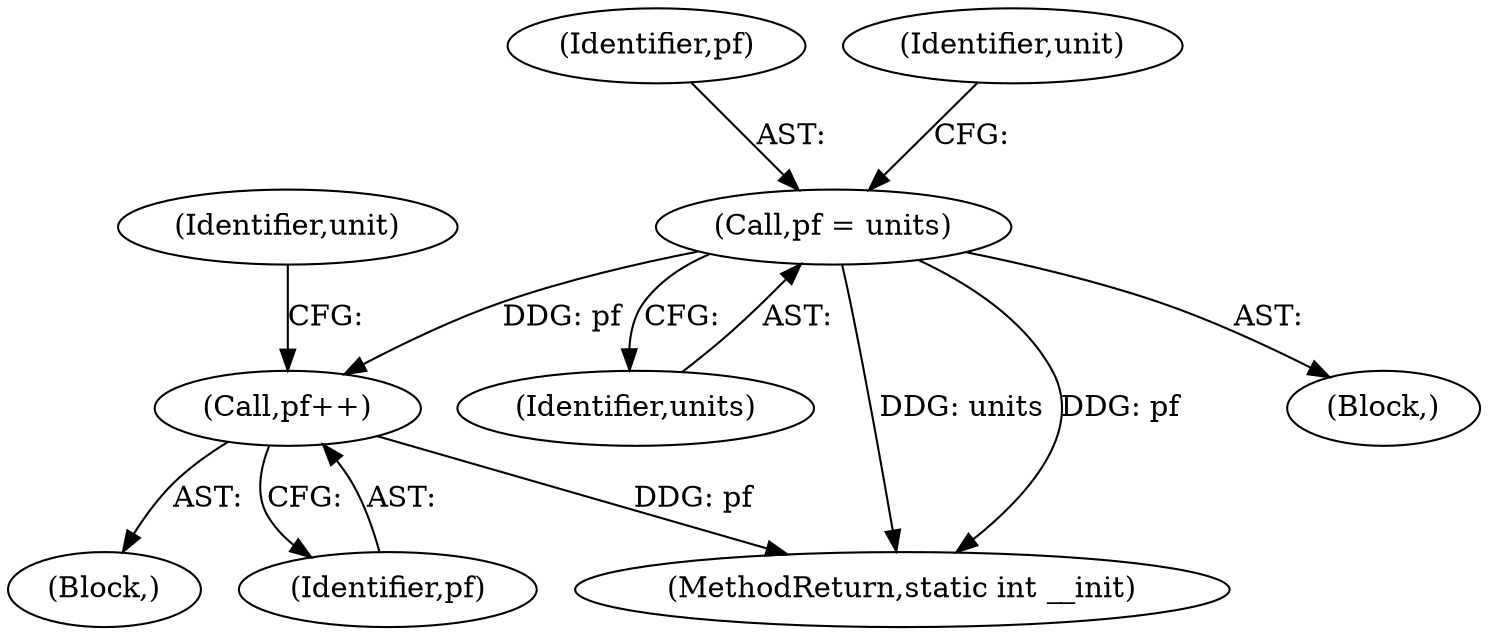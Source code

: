 digraph "1_linux_58ccd2d31e502c37e108b285bf3d343eb00c235b_1@del" {
"1000127" [label="(Call,pf = units)"];
"1000137" [label="(Call,pf++)"];
"1000129" [label="(Identifier,units)"];
"1000186" [label="(MethodReturn,static int __init)"];
"1000128" [label="(Identifier,pf)"];
"1000136" [label="(Block,)"];
"1000131" [label="(Identifier,unit)"];
"1000127" [label="(Call,pf = units)"];
"1000138" [label="(Identifier,pf)"];
"1000140" [label="(Identifier,unit)"];
"1000126" [label="(Block,)"];
"1000137" [label="(Call,pf++)"];
"1000127" -> "1000126"  [label="AST: "];
"1000127" -> "1000129"  [label="CFG: "];
"1000128" -> "1000127"  [label="AST: "];
"1000129" -> "1000127"  [label="AST: "];
"1000131" -> "1000127"  [label="CFG: "];
"1000127" -> "1000186"  [label="DDG: units"];
"1000127" -> "1000186"  [label="DDG: pf"];
"1000127" -> "1000137"  [label="DDG: pf"];
"1000137" -> "1000136"  [label="AST: "];
"1000137" -> "1000138"  [label="CFG: "];
"1000138" -> "1000137"  [label="AST: "];
"1000140" -> "1000137"  [label="CFG: "];
"1000137" -> "1000186"  [label="DDG: pf"];
}
